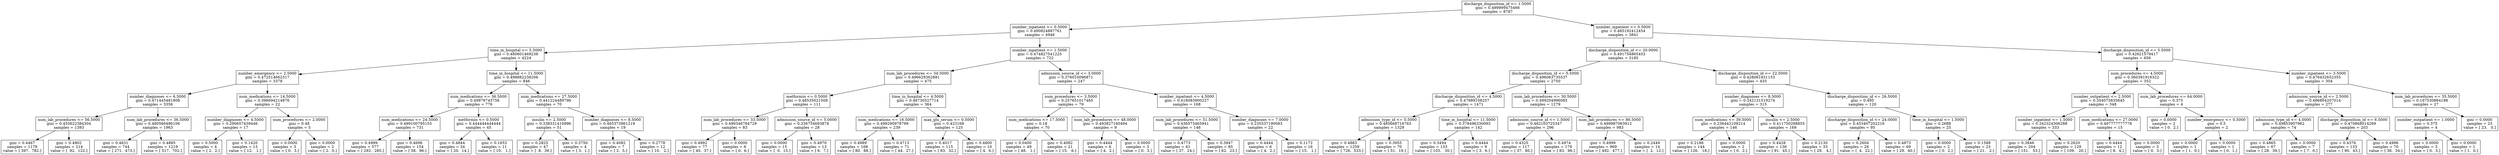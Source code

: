 digraph Tree {
0 [label="discharge_disposition_id <= 1.5000\ngini = 0.499999475466\nsamples = 8787", shape="box"] ;
1 [label="number_inpatient <= 0.5000\ngini = 0.490824887761\nsamples = 4946", shape="box"] ;
0 -> 1 ;
2 [label="time_in_hospital <= 5.5000\ngini = 0.480601469238\nsamples = 4224", shape="box"] ;
1 -> 2 ;
3 [label="number_emergency <= 2.5000\ngini = 0.472514662317\nsamples = 3378", shape="box"] ;
2 -> 3 ;
4 [label="number_diagnoses <= 6.5000\ngini = 0.471445481808\nsamples = 3356", shape="box"] ;
3 -> 4 ;
5 [label="num_lab_procedures <= 56.5000\ngini = 0.455622384304\nsamples = 1393", shape="box"] ;
4 -> 5 ;
6 [label="gini = 0.4467\nsamples = 1179\nvalue = [ 397.  782.]", shape="box"] ;
5 -> 6 ;
7 [label="gini = 0.4902\nsamples = 214\nvalue = [  92.  122.]", shape="box"] ;
5 -> 7 ;
8 [label="num_lab_procedures <= 36.5000\ngini = 0.480566486106\nsamples = 1963", shape="box"] ;
4 -> 8 ;
9 [label="gini = 0.4631\nsamples = 744\nvalue = [ 271.  473.]", shape="box"] ;
8 -> 9 ;
10 [label="gini = 0.4885\nsamples = 1219\nvalue = [ 517.  702.]", shape="box"] ;
8 -> 10 ;
11 [label="num_medications <= 14.5000\ngini = 0.396694214876\nsamples = 22", shape="box"] ;
3 -> 11 ;
12 [label="number_diagnoses <= 4.5000\ngini = 0.290657439446\nsamples = 17", shape="box"] ;
11 -> 12 ;
13 [label="gini = 0.5000\nsamples = 4\nvalue = [ 2.  2.]", shape="box"] ;
12 -> 13 ;
14 [label="gini = 0.1420\nsamples = 13\nvalue = [ 12.   1.]", shape="box"] ;
12 -> 14 ;
15 [label="num_procedures <= 2.0000\ngini = 0.48\nsamples = 5", shape="box"] ;
11 -> 15 ;
16 [label="gini = 0.0000\nsamples = 3\nvalue = [ 0.  3.]", shape="box"] ;
15 -> 16 ;
17 [label="gini = 0.0000\nsamples = 2\nvalue = [ 2.  0.]", shape="box"] ;
15 -> 17 ;
18 [label="time_in_hospital <= 11.5000\ngini = 0.498882238206\nsamples = 846", shape="box"] ;
2 -> 18 ;
19 [label="num_medications <= 36.5000\ngini = 0.49978743756\nsamples = 776", shape="box"] ;
18 -> 19 ;
20 [label="num_medications <= 24.5000\ngini = 0.499100795155\nsamples = 731", shape="box"] ;
19 -> 20 ;
21 [label="gini = 0.4999\nsamples = 577\nvalue = [ 292.  285.]", shape="box"] ;
20 -> 21 ;
22 [label="gini = 0.4696\nsamples = 154\nvalue = [ 58.  96.]", shape="box"] ;
20 -> 22 ;
23 [label="metformin <= 0.5000\ngini = 0.444444444444\nsamples = 45", shape="box"] ;
19 -> 23 ;
24 [label="gini = 0.4844\nsamples = 34\nvalue = [ 20.  14.]", shape="box"] ;
23 -> 24 ;
25 [label="gini = 0.1653\nsamples = 11\nvalue = [ 10.   1.]", shape="box"] ;
23 -> 25 ;
26 [label="num_medications <= 27.5000\ngini = 0.441224489796\nsamples = 70", shape="box"] ;
18 -> 26 ;
27 [label="insulin <= 2.5000\ngini = 0.338331410996\nsamples = 51", shape="box"] ;
26 -> 27 ;
28 [label="gini = 0.2825\nsamples = 47\nvalue = [  8.  39.]", shape="box"] ;
27 -> 28 ;
29 [label="gini = 0.3750\nsamples = 4\nvalue = [ 3.  1.]", shape="box"] ;
27 -> 29 ;
30 [label="number_diagnoses <= 8.5000\ngini = 0.465373961219\nsamples = 19", shape="box"] ;
26 -> 30 ;
31 [label="gini = 0.4082\nsamples = 7\nvalue = [ 2.  5.]", shape="box"] ;
30 -> 31 ;
32 [label="gini = 0.2778\nsamples = 12\nvalue = [ 10.   2.]", shape="box"] ;
30 -> 32 ;
33 [label="number_inpatient <= 1.5000\ngini = 0.474827541225\nsamples = 722", shape="box"] ;
1 -> 33 ;
34 [label="num_lab_procedures <= 34.5000\ngini = 0.496629362881\nsamples = 475", shape="box"] ;
33 -> 34 ;
35 [label="metformin <= 0.5000\ngini = 0.48535021508\nsamples = 111", shape="box"] ;
34 -> 35 ;
36 [label="num_lab_procedures <= 33.5000\ngini = 0.499346784729\nsamples = 83", shape="box"] ;
35 -> 36 ;
37 [label="gini = 0.4992\nsamples = 77\nvalue = [ 40.  37.]", shape="box"] ;
36 -> 37 ;
38 [label="gini = 0.0000\nsamples = 6\nvalue = [ 0.  6.]", shape="box"] ;
36 -> 38 ;
39 [label="admission_source_id <= 5.0000\ngini = 0.336734693878\nsamples = 28", shape="box"] ;
35 -> 39 ;
40 [label="gini = 0.0000\nsamples = 15\nvalue = [  0.  15.]", shape="box"] ;
39 -> 40 ;
41 [label="gini = 0.4970\nsamples = 13\nvalue = [ 6.  7.]", shape="box"] ;
39 -> 41 ;
42 [label="time_in_hospital <= 4.5000\ngini = 0.48730527714\nsamples = 364", shape="box"] ;
34 -> 42 ;
43 [label="num_medications <= 16.5000\ngini = 0.499290978799\nsamples = 239", shape="box"] ;
42 -> 43 ;
44 [label="gini = 0.4989\nsamples = 168\nvalue = [ 80.  88.]", shape="box"] ;
43 -> 44 ;
45 [label="gini = 0.4713\nsamples = 71\nvalue = [ 44.  27.]", shape="box"] ;
43 -> 45 ;
46 [label="max_glu_serum <= 0.5000\ngini = 0.423168\nsamples = 125", shape="box"] ;
42 -> 46 ;
47 [label="gini = 0.4017\nsamples = 115\nvalue = [ 83.  32.]", shape="box"] ;
46 -> 47 ;
48 [label="gini = 0.4800\nsamples = 10\nvalue = [ 4.  6.]", shape="box"] ;
46 -> 48 ;
49 [label="admission_source_id <= 3.0000\ngini = 0.376010096871\nsamples = 247", shape="box"] ;
33 -> 49 ;
50 [label="num_procedures <= 3.5000\ngini = 0.257651017465\nsamples = 79", shape="box"] ;
49 -> 50 ;
51 [label="num_medications <= 17.5000\ngini = 0.18\nsamples = 70", shape="box"] ;
50 -> 51 ;
52 [label="gini = 0.0400\nsamples = 49\nvalue = [ 48.   1.]", shape="box"] ;
51 -> 52 ;
53 [label="gini = 0.4082\nsamples = 21\nvalue = [ 15.   6.]", shape="box"] ;
51 -> 53 ;
54 [label="num_lab_procedures <= 48.0000\ngini = 0.493827160494\nsamples = 9", shape="box"] ;
50 -> 54 ;
55 [label="gini = 0.4444\nsamples = 6\nvalue = [ 4.  2.]", shape="box"] ;
54 -> 55 ;
56 [label="gini = 0.0000\nsamples = 3\nvalue = [ 0.  3.]", shape="box"] ;
54 -> 56 ;
57 [label="number_inpatient <= 4.5000\ngini = 0.418083900227\nsamples = 168", shape="box"] ;
49 -> 57 ;
58 [label="num_lab_procedures <= 51.5000\ngini = 0.436573465941\nsamples = 146", shape="box"] ;
57 -> 58 ;
59 [label="gini = 0.4773\nsamples = 61\nvalue = [ 37.  24.]", shape="box"] ;
58 -> 59 ;
60 [label="gini = 0.3947\nsamples = 85\nvalue = [ 62.  23.]", shape="box"] ;
58 -> 60 ;
61 [label="number_diagnoses <= 7.0000\ngini = 0.235537190083\nsamples = 22", shape="box"] ;
57 -> 61 ;
62 [label="gini = 0.4444\nsamples = 6\nvalue = [ 4.  2.]", shape="box"] ;
61 -> 62 ;
63 [label="gini = 0.1172\nsamples = 16\nvalue = [ 15.   1.]", shape="box"] ;
61 -> 63 ;
64 [label="number_inpatient <= 0.5000\ngini = 0.485192412454\nsamples = 3841", shape="box"] ;
0 -> 64 ;
65 [label="discharge_disposition_id <= 20.0000\ngini = 0.491754865453\nsamples = 3185", shape="box"] ;
64 -> 65 ;
66 [label="discharge_disposition_id <= 5.5000\ngini = 0.496063735537\nsamples = 2750", shape="box"] ;
65 -> 66 ;
67 [label="discharge_disposition_id <= 4.5000\ngini = 0.47989108257\nsamples = 1471", shape="box"] ;
66 -> 67 ;
68 [label="admission_type_id <= 5.5000\ngini = 0.485668716783\nsamples = 1329", shape="box"] ;
67 -> 68 ;
69 [label="gini = 0.4883\nsamples = 1259\nvalue = [ 726.  533.]", shape="box"] ;
68 -> 69 ;
70 [label="gini = 0.3955\nsamples = 70\nvalue = [ 51.  19.]", shape="box"] ;
68 -> 70 ;
71 [label="time_in_hospital <= 11.5000\ngini = 0.378496330093\nsamples = 142", shape="box"] ;
67 -> 71 ;
72 [label="gini = 0.3494\nsamples = 133\nvalue = [ 103.   30.]", shape="box"] ;
71 -> 72 ;
73 [label="gini = 0.4444\nsamples = 9\nvalue = [ 3.  6.]", shape="box"] ;
71 -> 73 ;
74 [label="num_lab_procedures <= 30.5000\ngini = 0.499204996085\nsamples = 1279", shape="box"] ;
66 -> 74 ;
75 [label="admission_source_id <= 1.5000\ngini = 0.482103725347\nsamples = 296", shape="box"] ;
74 -> 75 ;
76 [label="gini = 0.4325\nsamples = 117\nvalue = [ 37.  80.]", shape="box"] ;
75 -> 76 ;
77 [label="gini = 0.4974\nsamples = 179\nvalue = [ 83.  96.]", shape="box"] ;
75 -> 77 ;
78 [label="num_lab_procedures <= 86.5000\ngini = 0.499987063912\nsamples = 983", shape="box"] ;
74 -> 78 ;
79 [label="gini = 0.4999\nsamples = 969\nvalue = [ 492.  477.]", shape="box"] ;
78 -> 79 ;
80 [label="gini = 0.2449\nsamples = 14\nvalue = [  2.  12.]", shape="box"] ;
78 -> 80 ;
81 [label="discharge_disposition_id <= 22.5000\ngini = 0.428061831153\nsamples = 435", shape="box"] ;
65 -> 81 ;
82 [label="number_diagnoses <= 8.5000\ngini = 0.342131519274\nsamples = 315", shape="box"] ;
81 -> 82 ;
83 [label="num_medications <= 39.5000\ngini = 0.236442109214\nsamples = 146", shape="box"] ;
82 -> 83 ;
84 [label="gini = 0.2188\nsamples = 144\nvalue = [ 126.   18.]", shape="box"] ;
83 -> 84 ;
85 [label="gini = 0.0000\nsamples = 2\nvalue = [ 0.  2.]", shape="box"] ;
83 -> 85 ;
86 [label="insulin <= 2.5000\ngini = 0.411750288855\nsamples = 169", shape="box"] ;
82 -> 86 ;
87 [label="gini = 0.4428\nsamples = 136\nvalue = [ 91.  45.]", shape="box"] ;
86 -> 87 ;
88 [label="gini = 0.2130\nsamples = 33\nvalue = [ 29.   4.]", shape="box"] ;
86 -> 88 ;
89 [label="discharge_disposition_id <= 26.5000\ngini = 0.495\nsamples = 120", shape="box"] ;
81 -> 89 ;
90 [label="discharge_disposition_id <= 24.0000\ngini = 0.453407202216\nsamples = 95", shape="box"] ;
89 -> 90 ;
91 [label="gini = 0.2604\nsamples = 26\nvalue = [  4.  22.]", shape="box"] ;
90 -> 91 ;
92 [label="gini = 0.4873\nsamples = 69\nvalue = [ 29.  40.]", shape="box"] ;
90 -> 92 ;
93 [label="time_in_hospital <= 1.5000\ngini = 0.2688\nsamples = 25", shape="box"] ;
89 -> 93 ;
94 [label="gini = 0.0000\nsamples = 2\nvalue = [ 0.  2.]", shape="box"] ;
93 -> 94 ;
95 [label="gini = 0.1588\nsamples = 23\nvalue = [ 21.   2.]", shape="box"] ;
93 -> 95 ;
96 [label="discharge_disposition_id <= 5.5000\ngini = 0.42621579417\nsamples = 656", shape="box"] ;
64 -> 96 ;
97 [label="num_procedures <= 4.5000\ngini = 0.360391916322\nsamples = 352", shape="box"] ;
96 -> 97 ;
98 [label="number_outpatient <= 2.5000\ngini = 0.354075835645\nsamples = 348", shape="box"] ;
97 -> 98 ;
99 [label="number_inpatient <= 1.5000\ngini = 0.342324306288\nsamples = 333", shape="box"] ;
98 -> 99 ;
100 [label="gini = 0.3846\nsamples = 204\nvalue = [ 151.   53.]", shape="box"] ;
99 -> 100 ;
101 [label="gini = 0.2620\nsamples = 129\nvalue = [ 109.   20.]", shape="box"] ;
99 -> 101 ;
102 [label="num_medications <= 27.0000\ngini = 0.497777777778\nsamples = 15", shape="box"] ;
98 -> 102 ;
103 [label="gini = 0.4444\nsamples = 12\nvalue = [ 8.  4.]", shape="box"] ;
102 -> 103 ;
104 [label="gini = 0.0000\nsamples = 3\nvalue = [ 0.  3.]", shape="box"] ;
102 -> 104 ;
105 [label="num_lab_procedures <= 64.0000\ngini = 0.375\nsamples = 4", shape="box"] ;
97 -> 105 ;
106 [label="gini = 0.0000\nsamples = 2\nvalue = [ 0.  2.]", shape="box"] ;
105 -> 106 ;
107 [label="number_emergency <= 0.5000\ngini = 0.5\nsamples = 2", shape="box"] ;
105 -> 107 ;
108 [label="gini = 0.0000\nsamples = 1\nvalue = [ 1.  0.]", shape="box"] ;
107 -> 108 ;
109 [label="gini = 0.0000\nsamples = 1\nvalue = [ 0.  1.]", shape="box"] ;
107 -> 109 ;
110 [label="number_inpatient <= 3.5000\ngini = 0.476432652355\nsamples = 304", shape="box"] ;
96 -> 110 ;
111 [label="admission_source_id <= 2.5000\ngini = 0.486804207014\nsamples = 277", shape="box"] ;
110 -> 111 ;
112 [label="admission_type_id <= 4.0000\ngini = 0.49853907962\nsamples = 74", shape="box"] ;
111 -> 112 ;
113 [label="gini = 0.4865\nsamples = 67\nvalue = [ 28.  39.]", shape="box"] ;
112 -> 113 ;
114 [label="gini = 0.0000\nsamples = 7\nvalue = [ 7.  0.]", shape="box"] ;
112 -> 114 ;
115 [label="discharge_disposition_id <= 6.5000\ngini = 0.470868014269\nsamples = 203", shape="box"] ;
111 -> 115 ;
116 [label="gini = 0.4376\nsamples = 133\nvalue = [ 90.  43.]", shape="box"] ;
115 -> 116 ;
117 [label="gini = 0.4996\nsamples = 70\nvalue = [ 36.  34.]", shape="box"] ;
115 -> 117 ;
118 [label="num_lab_procedures <= 35.5000\ngini = 0.197530864198\nsamples = 27", shape="box"] ;
110 -> 118 ;
119 [label="number_outpatient <= 1.0000\ngini = 0.375\nsamples = 4", shape="box"] ;
118 -> 119 ;
120 [label="gini = 0.0000\nsamples = 3\nvalue = [ 0.  3.]", shape="box"] ;
119 -> 120 ;
121 [label="gini = 0.0000\nsamples = 1\nvalue = [ 1.  0.]", shape="box"] ;
119 -> 121 ;
122 [label="gini = 0.0000\nsamples = 23\nvalue = [ 23.   0.]", shape="box"] ;
118 -> 122 ;
}